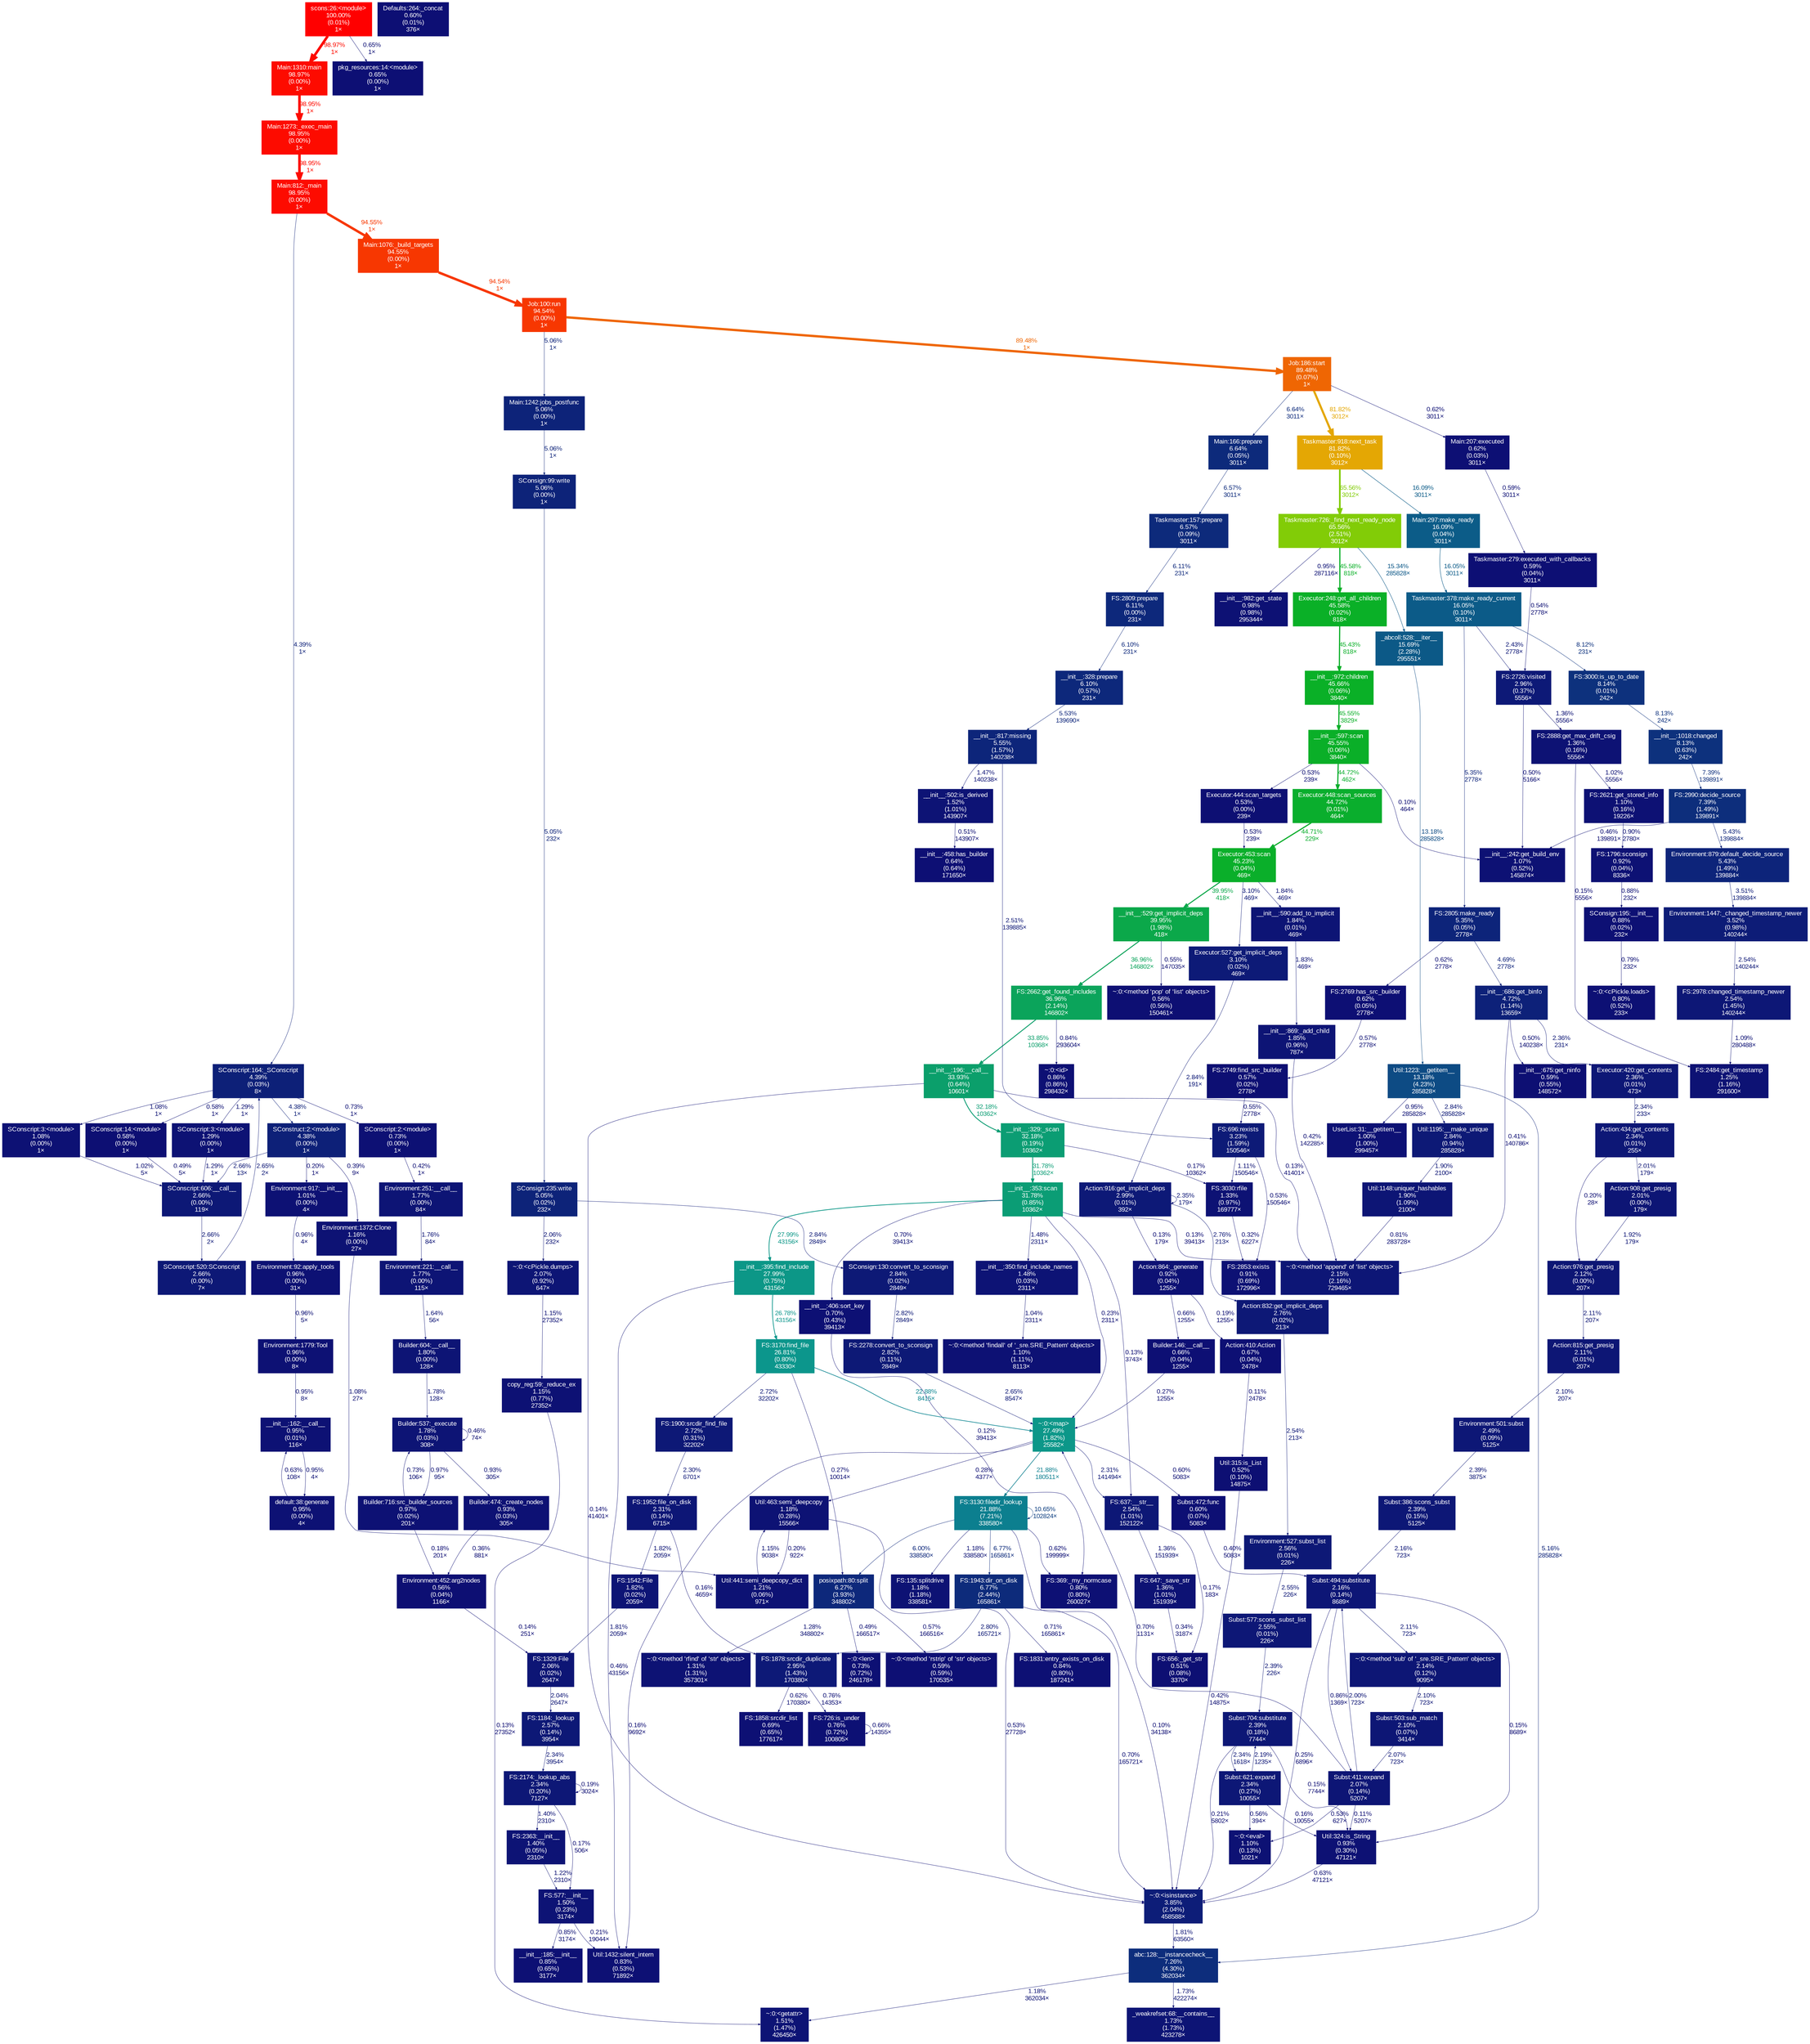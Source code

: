 digraph {
	graph [ranksep=0.25, fontname=Arial, nodesep=0.125];
	node [fontname=Arial, style=filled, height=0, width=0, shape=box, fontcolor=white];
	edge [fontname=Arial];
	0 [color="#0d1776", fontcolor="#ffffff", fontsize="10.00", label="FS:2174:_lookup_abs\n2.34%\n(0.20%)\n7127×"];
	0 -> 0 [color="#0d0e73", label="0.19%\n3024×", arrowsize="0.35", fontsize="10.00", fontcolor="#0d0e73", labeldistance="0.50", penwidth="0.50"];
	0 -> 822 [color="#0d0d73", label="0.17%\n506×", arrowsize="0.35", fontsize="10.00", fontcolor="#0d0d73", labeldistance="0.50", penwidth="0.50"];
	0 -> 1234 [color="#0d1375", label="1.40%\n2310×", arrowsize="0.35", fontsize="10.00", fontcolor="#0d1375", labeldistance="0.50", penwidth="0.50"];
	1 [color="#0d1876", fontcolor="#ffffff", fontsize="10.00", label="FS:1184:_lookup\n2.57%\n(0.14%)\n3954×"];
	1 -> 0 [color="#0d1776", label="2.34%\n3954×", arrowsize="0.35", fontsize="10.00", fontcolor="#0d1776", labeldistance="0.50", penwidth="0.50"];
	3 [color="#82cc07", fontcolor="#ffffff", fontsize="10.00", label="Taskmaster:726:_find_next_ready_node\n65.56%\n(2.51%)\n3012×"];
	3 -> 898 [color="#0d1174", label="0.95%\n287116×", arrowsize="0.35", fontsize="10.00", fontcolor="#0d1174", labeldistance="0.50", penwidth="0.50"];
	3 -> 494 [color="#0c5787", label="15.34%\n285828×", arrowsize="0.39", fontsize="10.00", fontcolor="#0c5787", labeldistance="0.61", penwidth="0.61"];
	3 -> 926 [color="#0ab027", label="45.58%\n818×", arrowsize="0.68", fontsize="10.00", fontcolor="#0ab027", labeldistance="1.82", penwidth="1.82"];
	15 [color="#0d1475", fontcolor="#ffffff", fontsize="10.00", label="Builder:537:_execute\n1.78%\n(0.03%)\n308×"];
	15 -> 17 [color="#0d1174", label="0.93%\n305×", arrowsize="0.35", fontsize="10.00", fontcolor="#0d1174", labeldistance="0.50", penwidth="0.50"];
	15 -> 209 [color="#0d1174", label="0.97%\n95×", arrowsize="0.35", fontsize="10.00", fontcolor="#0d1174", labeldistance="0.50", penwidth="0.50"];
	15 -> 15 [color="#0d0f73", label="0.46%\n74×", arrowsize="0.35", fontsize="10.00", fontcolor="#0d0f73", labeldistance="0.50", penwidth="0.50"];
	17 [color="#0d1174", fontcolor="#ffffff", fontsize="10.00", label="Builder:474:_create_nodes\n0.93%\n(0.03%)\n305×"];
	17 -> 223 [color="#0d0e73", label="0.36%\n881×", arrowsize="0.35", fontsize="10.00", fontcolor="#0d0e73", labeldistance="0.50", penwidth="0.50"];
	25 [color="#0d1776", fontcolor="#ffffff", fontsize="10.00", label="Subst:621:expand\n2.34%\n(0.27%)\n10055×"];
	25 -> 501 [color="#0d0f73", label="0.56%\n394×", arrowsize="0.35", fontsize="10.00", fontcolor="#0d0f73", labeldistance="0.50", penwidth="0.50"];
	25 -> 446 [color="#0d1676", label="2.19%\n1235×", arrowsize="0.35", fontsize="10.00", fontcolor="#0d1676", labeldistance="0.50", penwidth="0.50"];
	25 -> 431 [color="#0d0d73", label="0.16%\n10055×", arrowsize="0.35", fontsize="10.00", fontcolor="#0d0d73", labeldistance="0.50", penwidth="0.50"];
	30 [color="#0d2a7b", fontcolor="#ffffff", fontsize="10.00", label="Taskmaster:157:prepare\n6.57%\n(0.09%)\n3011×"];
	30 -> 878 [color="#0d287b", label="6.11%\n231×", arrowsize="0.35", fontsize="10.00", fontcolor="#0d287b", labeldistance="0.50", penwidth="0.50"];
	31 [color="#0d2a7b", fontcolor="#ffffff", fontsize="10.00", label="Main:166:prepare\n6.64%\n(0.05%)\n3011×"];
	31 -> 30 [color="#0d2a7b", label="6.57%\n3011×", arrowsize="0.35", fontsize="10.00", fontcolor="#0d2a7b", labeldistance="0.50", penwidth="0.50"];
	71 [color="#0d1a77", fontcolor="#ffffff", fontsize="10.00", label="Executor:527:get_implicit_deps\n3.10%\n(0.02%)\n469×"];
	71 -> 831 [color="#0d1976", label="2.84%\n191×", arrowsize="0.35", fontsize="10.00", fontcolor="#0d1976", labeldistance="0.50", penwidth="0.50"];
	81 [color="#fd0b00", fontcolor="#ffffff", fontsize="10.00", label="Main:812:_main\n98.95%\n(0.00%)\n1×"];
	81 -> 176 [color="#0d2078", label="4.39%\n1×", arrowsize="0.35", fontsize="10.00", fontcolor="#0d2078", labeldistance="0.50", penwidth="0.50"];
	81 -> 587 [color="#f73701", label="94.55%\n1×", arrowsize="0.97", fontsize="10.00", fontcolor="#f73701", labeldistance="3.78", penwidth="3.78"];
	98 [color="#0d1274", fontcolor="#ffffff", fontsize="10.00", label="Util:463:semi_deepcopy\n1.18%\n(0.28%)\n15566×"];
	98 -> 421 [color="#0d0f73", label="0.53%\n27728×", arrowsize="0.35", fontsize="10.00", fontcolor="#0d0f73", labeldistance="0.50", penwidth="0.50"];
	98 -> 1039 [color="#0d0e73", label="0.20%\n922×", arrowsize="0.35", fontsize="10.00", fontcolor="#0d0e73", labeldistance="0.50", penwidth="0.50"];
	122 [color="#0d2078", fontcolor="#ffffff", fontsize="10.00", label="SConstruct:2:<module>\n4.38%\n(0.00%)\n1×"];
	122 -> 537 [color="#0d1876", label="2.66%\n13×", arrowsize="0.35", fontsize="10.00", fontcolor="#0d1876", labeldistance="0.50", penwidth="0.50"];
	122 -> 567 [color="#0d0e73", label="0.20%\n1×", arrowsize="0.35", fontsize="10.00", fontcolor="#0d0e73", labeldistance="0.50", penwidth="0.50"];
	122 -> 202 [color="#0d0e73", label="0.39%\n9×", arrowsize="0.35", fontsize="10.00", fontcolor="#0d0e73", labeldistance="0.50", penwidth="0.50"];
	125 [color="#fd0b00", fontcolor="#ffffff", fontsize="10.00", label="Main:1310:main\n98.97%\n(0.00%)\n1×"];
	125 -> 448 [color="#fd0b00", label="98.95%\n1×", arrowsize="0.99", fontsize="10.00", fontcolor="#fd0b00", labeldistance="3.96", penwidth="3.96"];
	135 [color="#0d2179", fontcolor="#ffffff", fontsize="10.00", label="__init__:686:get_binfo\n4.72%\n(1.14%)\n13659×"];
	135 -> 483 [color="#0d1776", label="2.36%\n231×", arrowsize="0.35", fontsize="10.00", fontcolor="#0d1776", labeldistance="0.50", penwidth="0.50"];
	135 -> 1659 [color="#0d0e73", label="0.41%\n140786×", arrowsize="0.35", fontsize="10.00", fontcolor="#0d0e73", labeldistance="0.50", penwidth="0.50"];
	135 -> 343 [color="#0d0f73", label="0.50%\n140238×", arrowsize="0.35", fontsize="10.00", fontcolor="#0d0f73", labeldistance="0.50", penwidth="0.50"];
	142 [color="#0d1174", fontcolor="#ffffff", fontsize="10.00", label="SConscript:3:<module>\n1.08%\n(0.00%)\n1×"];
	142 -> 537 [color="#0d1174", label="1.02%\n5×", arrowsize="0.35", fontsize="10.00", fontcolor="#0d1174", labeldistance="0.50", penwidth="0.50"];
	157 [color="#0b9f6b", fontcolor="#ffffff", fontsize="10.00", label="__init__:196:__call__\n33.93%\n(0.64%)\n10601×"];
	157 -> 421 [color="#0d0d73", label="0.14%\n41401×", arrowsize="0.35", fontsize="10.00", fontcolor="#0d0d73", labeldistance="0.50", penwidth="0.50"];
	157 -> 557 [color="#0b9d73", label="32.18%\n10362×", arrowsize="0.57", fontsize="10.00", fontcolor="#0b9d73", labeldistance="1.29", penwidth="1.29"];
	157 -> 1659 [color="#0d0d73", label="0.13%\n41401×", arrowsize="0.35", fontsize="10.00", fontcolor="#0d0d73", labeldistance="0.50", penwidth="0.50"];
	163 [color="#0d1876", fontcolor="#ffffff", fontsize="10.00", label="SConscript:520:SConscript\n2.66%\n(0.00%)\n7×"];
	163 -> 176 [color="#0d1876", label="2.65%\n2×", arrowsize="0.35", fontsize="10.00", fontcolor="#0d1876", labeldistance="0.50", penwidth="0.50"];
	165 [color="#0d1174", fontcolor="#ffffff", fontsize="10.00", label="__init__:162:__call__\n0.95%\n(0.01%)\n116×"];
	165 -> 533 [color="#0d1174", label="0.95%\n4×", arrowsize="0.35", fontsize="10.00", fontcolor="#0d1174", labeldistance="0.50", penwidth="0.50"];
	176 [color="#0d2078", fontcolor="#ffffff", fontsize="10.00", label="SConscript:164:_SConscript\n4.39%\n(0.03%)\n8×"];
	176 -> 142 [color="#0d1174", label="1.08%\n1×", arrowsize="0.35", fontsize="10.00", fontcolor="#0d1174", labeldistance="0.50", penwidth="0.50"];
	176 -> 540 [color="#0d0f73", label="0.58%\n1×", arrowsize="0.35", fontsize="10.00", fontcolor="#0d0f73", labeldistance="0.50", penwidth="0.50"];
	176 -> 286 [color="#0d1074", label="0.73%\n1×", arrowsize="0.35", fontsize="10.00", fontcolor="#0d1074", labeldistance="0.50", penwidth="0.50"];
	176 -> 546 [color="#0d1274", label="1.29%\n1×", arrowsize="0.35", fontsize="10.00", fontcolor="#0d1274", labeldistance="0.50", penwidth="0.50"];
	176 -> 122 [color="#0d2078", label="4.38%\n1×", arrowsize="0.35", fontsize="10.00", fontcolor="#0d2078", labeldistance="0.50", penwidth="0.50"];
	189 [color="#0d0f74", fontcolor="#ffffff", fontsize="10.00", label="__init__:458:has_builder\n0.64%\n(0.64%)\n171650×"];
	191 [color="#0aaf28", fontcolor="#ffffff", fontsize="10.00", label="__init__:597:scan\n45.55%\n(0.06%)\n3840×"];
	191 -> 1298 [color="#0aae2d", label="44.72%\n462×", arrowsize="0.67", fontsize="10.00", fontcolor="#0aae2d", labeldistance="1.79", penwidth="1.79"];
	191 -> 1006 [color="#0d0f73", label="0.53%\n239×", arrowsize="0.35", fontsize="10.00", fontcolor="#0d0f73", labeldistance="0.50", penwidth="0.50"];
	191 -> 245 [color="#0d0d73", label="0.10%\n464×", arrowsize="0.35", fontsize="10.00", fontcolor="#0d0d73", labeldistance="0.50", penwidth="0.50"];
	192 [color="#0c5b88", fontcolor="#ffffff", fontsize="10.00", label="Taskmaster:378:make_ready_current\n16.05%\n(0.10%)\n3011×"];
	192 -> 193 [color="#0d1776", label="2.43%\n2778×", arrowsize="0.35", fontsize="10.00", fontcolor="#0d1776", labeldistance="0.50", penwidth="0.50"];
	192 -> 844 [color="#0d247a", label="5.35%\n2778×", arrowsize="0.35", fontsize="10.00", fontcolor="#0d247a", labeldistance="0.50", penwidth="0.50"];
	192 -> 950 [color="#0d317d", label="8.12%\n231×", arrowsize="0.35", fontsize="10.00", fontcolor="#0d317d", labeldistance="0.50", penwidth="0.50"];
	193 [color="#0d1977", fontcolor="#ffffff", fontsize="10.00", label="FS:2726:visited\n2.96%\n(0.37%)\n5556×"];
	193 -> 717 [color="#0d1274", label="1.36%\n5556×", arrowsize="0.35", fontsize="10.00", fontcolor="#0d1274", labeldistance="0.50", penwidth="0.50"];
	193 -> 245 [color="#0d0f73", label="0.50%\n5166×", arrowsize="0.35", fontsize="10.00", fontcolor="#0d0f73", labeldistance="0.50", penwidth="0.50"];
	196 [color="#0d1375", fontcolor="#ffffff", fontsize="10.00", label="__init__:502:is_derived\n1.52%\n(1.01%)\n143907×"];
	196 -> 189 [color="#0d0f73", label="0.51%\n143907×", arrowsize="0.35", fontsize="10.00", fontcolor="#0d0f73", labeldistance="0.50", penwidth="0.50"];
	197 [color="#0d317d", fontcolor="#ffffff", fontsize="10.00", label="__init__:1018:changed\n8.13%\n(0.63%)\n242×"];
	197 -> 288 [color="#0d2e7c", label="7.39%\n139891×", arrowsize="0.35", fontsize="10.00", fontcolor="#0d2e7c", labeldistance="0.50", penwidth="0.50"];
	198 [color="#0d0f74", fontcolor="#ffffff", fontsize="10.00", label="Main:207:executed\n0.62%\n(0.03%)\n3011×"];
	198 -> 854 [color="#0d0f74", label="0.59%\n3011×", arrowsize="0.35", fontsize="10.00", fontcolor="#0d0f74", labeldistance="0.50", penwidth="0.50"];
	202 [color="#0d1274", fontcolor="#ffffff", fontsize="10.00", label="Environment:1372:Clone\n1.16%\n(0.00%)\n27×"];
	202 -> 1039 [color="#0d1174", label="1.08%\n27×", arrowsize="0.35", fontsize="10.00", fontcolor="#0d1174", labeldistance="0.50", penwidth="0.50"];
	209 [color="#0d1174", fontcolor="#ffffff", fontsize="10.00", label="Builder:716:src_builder_sources\n0.97%\n(0.02%)\n201×"];
	209 -> 15 [color="#0d1074", label="0.73%\n106×", arrowsize="0.35", fontsize="10.00", fontcolor="#0d1074", labeldistance="0.50", penwidth="0.50"];
	209 -> 223 [color="#0d0d73", label="0.18%\n201×", arrowsize="0.35", fontsize="10.00", fontcolor="#0d0d73", labeldistance="0.50", penwidth="0.50"];
	210 [color="#0ab027", fontcolor="#ffffff", fontsize="10.00", label="__init__:972:children\n45.66%\n(0.06%)\n3840×"];
	210 -> 191 [color="#0aaf28", label="45.55%\n3829×", arrowsize="0.67", fontsize="10.00", fontcolor="#0aaf28", labeldistance="1.82", penwidth="1.82"];
	213 [color="#0c9789", fontcolor="#ffffff", fontsize="10.00", label="~:0:<map>\n27.49%\n(1.82%)\n25582×"];
	213 -> 648 [color="#0d1676", label="2.31%\n141494×", arrowsize="0.35", fontsize="10.00", fontcolor="#0d1676", labeldistance="0.50", penwidth="0.50"];
	213 -> 321 [color="#0c7f8f", label="21.88%\n180511×", arrowsize="0.47", fontsize="10.00", fontcolor="#0c7f8f", labeldistance="0.88", penwidth="0.88"];
	213 -> 98 [color="#0d0e73", label="0.28%\n4377×", arrowsize="0.35", fontsize="10.00", fontcolor="#0d0e73", labeldistance="0.50", penwidth="0.50"];
	213 -> 497 [color="#0d0f74", label="0.60%\n5083×", arrowsize="0.35", fontsize="10.00", fontcolor="#0d0f74", labeldistance="0.50", penwidth="0.50"];
	213 -> 1407 [color="#0d0d73", label="0.16%\n9692×", arrowsize="0.35", fontsize="10.00", fontcolor="#0d0d73", labeldistance="0.50", penwidth="0.50"];
	217 [color="#0d1475", fontcolor="#ffffff", fontsize="10.00", label="FS:1542:File\n1.82%\n(0.02%)\n2059×"];
	217 -> 933 [color="#0d1475", label="1.81%\n2059×", arrowsize="0.35", fontsize="10.00", fontcolor="#0d1475", labeldistance="0.50", penwidth="0.50"];
	218 [color="#0d1676", fontcolor="#ffffff", fontsize="10.00", label="FS:1952:file_on_disk\n2.31%\n(0.14%)\n6715×"];
	218 -> 217 [color="#0d1475", label="1.82%\n2059×", arrowsize="0.35", fontsize="10.00", fontcolor="#0d1475", labeldistance="0.50", penwidth="0.50"];
	218 -> 301 [color="#0d0d73", label="0.16%\n4659×", arrowsize="0.35", fontsize="10.00", fontcolor="#0d0d73", labeldistance="0.50", penwidth="0.50"];
	223 [color="#0d0f73", fontcolor="#ffffff", fontsize="10.00", label="Environment:452:arg2nodes\n0.56%\n(0.04%)\n1166×"];
	223 -> 933 [color="#0d0d73", label="0.14%\n251×", arrowsize="0.35", fontsize="10.00", fontcolor="#0d0d73", labeldistance="0.50", penwidth="0.50"];
	230 [color="#0b9d75", fontcolor="#ffffff", fontsize="10.00", label="__init__:353:scan\n31.78%\n(0.85%)\n10362×"];
	230 -> 481 [color="#0c9787", label="27.99%\n43156×", arrowsize="0.53", fontsize="10.00", fontcolor="#0c9787", labeldistance="1.12", penwidth="1.12"];
	230 -> 648 [color="#0d0d73", label="0.13%\n3743×", arrowsize="0.35", fontsize="10.00", fontcolor="#0d0d73", labeldistance="0.50", penwidth="0.50"];
	230 -> 213 [color="#0d0e73", label="0.23%\n2311×", arrowsize="0.35", fontsize="10.00", fontcolor="#0d0e73", labeldistance="0.50", penwidth="0.50"];
	230 -> 1016 [color="#0d1375", label="1.48%\n2311×", arrowsize="0.35", fontsize="10.00", fontcolor="#0d1375", labeldistance="0.50", penwidth="0.50"];
	230 -> 1659 [color="#0d0d73", label="0.13%\n39413×", arrowsize="0.35", fontsize="10.00", fontcolor="#0d0d73", labeldistance="0.50", penwidth="0.50"];
	230 -> 351 [color="#0d1074", label="0.70%\n39413×", arrowsize="0.35", fontsize="10.00", fontcolor="#0d1074", labeldistance="0.50", penwidth="0.50"];
	241 [color="#0d0f74", fontcolor="#ffffff", fontsize="10.00", label="pkg_resources:14:<module>\n0.65%\n(0.00%)\n1×"];
	244 [color="#e4a704", fontcolor="#ffffff", fontsize="10.00", label="Taskmaster:918:next_task\n81.82%\n(0.10%)\n3012×"];
	244 -> 3 [color="#82cc07", label="65.56%\n3012×", arrowsize="0.81", fontsize="10.00", fontcolor="#82cc07", labeldistance="2.62", penwidth="2.62"];
	244 -> 1525 [color="#0c5c88", label="16.09%\n3011×", arrowsize="0.40", fontsize="10.00", fontcolor="#0c5c88", labeldistance="0.64", penwidth="0.64"];
	245 [color="#0d1174", fontcolor="#ffffff", fontsize="10.00", label="__init__:242:get_build_env\n1.07%\n(0.52%)\n145874×"];
	251 [color="#0d1776", fontcolor="#ffffff", fontsize="10.00", label="Action:434:get_contents\n2.34%\n(0.01%)\n255×"];
	251 -> 881 [color="#0d1575", label="2.01%\n179×", arrowsize="0.35", fontsize="10.00", fontcolor="#0d1575", labeldistance="0.50", penwidth="0.50"];
	251 -> 1366 [color="#0d0e73", label="0.20%\n28×", arrowsize="0.35", fontsize="10.00", fontcolor="#0d0e73", labeldistance="0.50", penwidth="0.50"];
	257 [color="#0d1074", fontcolor="#ffffff", fontsize="10.00", label="~:0:<id>\n0.86%\n(0.86%)\n298432×"];
	260 [color="#0ba45b", fontcolor="#ffffff", fontsize="10.00", label="FS:2662:get_found_includes\n36.96%\n(2.14%)\n146802×"];
	260 -> 257 [color="#0d1074", label="0.84%\n293604×", arrowsize="0.35", fontsize="10.00", fontcolor="#0d1074", labeldistance="0.50", penwidth="0.50"];
	260 -> 157 [color="#0b9f6b", label="33.85%\n10368×", arrowsize="0.58", fontsize="10.00", fontcolor="#0b9f6b", labeldistance="1.35", penwidth="1.35"];
	279 [color="#0d1776", fontcolor="#ffffff", fontsize="10.00", label="Subst:386:scons_subst\n2.39%\n(0.15%)\n5125×"];
	279 -> 449 [color="#0d1676", label="2.16%\n723×", arrowsize="0.35", fontsize="10.00", fontcolor="#0d1676", labeldistance="0.50", penwidth="0.50"];
	286 [color="#0d1074", fontcolor="#ffffff", fontsize="10.00", label="SConscript:2:<module>\n0.73%\n(0.00%)\n1×"];
	286 -> 795 [color="#0d0e73", label="0.42%\n1×", arrowsize="0.35", fontsize="10.00", fontcolor="#0d0e73", labeldistance="0.50", penwidth="0.50"];
	288 [color="#0d2e7c", fontcolor="#ffffff", fontsize="10.00", label="FS:2990:decide_source\n7.39%\n(1.49%)\n139891×"];
	288 -> 1506 [color="#0d247a", label="5.43%\n139884×", arrowsize="0.35", fontsize="10.00", fontcolor="#0d247a", labeldistance="0.50", penwidth="0.50"];
	288 -> 245 [color="#0d0f73", label="0.46%\n139891×", arrowsize="0.35", fontsize="10.00", fontcolor="#0d0f73", labeldistance="0.50", penwidth="0.50"];
	290 [color="#ff0000", fontcolor="#ffffff", fontsize="10.00", label="scons:26:<module>\n100.00%\n(0.01%)\n1×"];
	290 -> 241 [color="#0d0f74", label="0.65%\n1×", arrowsize="0.35", fontsize="10.00", fontcolor="#0d0f74", labeldistance="0.50", penwidth="0.50"];
	290 -> 125 [color="#fd0b00", label="98.97%\n1×", arrowsize="0.99", fontsize="10.00", fontcolor="#fd0b00", labeldistance="3.96", penwidth="3.96"];
	301 [color="#0d1977", fontcolor="#ffffff", fontsize="10.00", label="FS:1878:srcdir_duplicate\n2.95%\n(1.43%)\n170380×"];
	301 -> 738 [color="#0d1074", label="0.76%\n14353×", arrowsize="0.35", fontsize="10.00", fontcolor="#0d1074", labeldistance="0.50", penwidth="0.50"];
	301 -> 1035 [color="#0d0f74", label="0.62%\n170380×", arrowsize="0.35", fontsize="10.00", fontcolor="#0d0f74", labeldistance="0.50", penwidth="0.50"];
	302 [color="#0aaf2a", fontcolor="#ffffff", fontsize="10.00", label="Executor:453:scan\n45.23%\n(0.04%)\n469×"];
	302 -> 964 [color="#0d1475", label="1.84%\n469×", arrowsize="0.35", fontsize="10.00", fontcolor="#0d1475", labeldistance="0.50", penwidth="0.50"];
	302 -> 71 [color="#0d1a77", label="3.10%\n469×", arrowsize="0.35", fontsize="10.00", fontcolor="#0d1a77", labeldistance="0.50", penwidth="0.50"];
	302 -> 744 [color="#0ba84a", label="39.95%\n418×", arrowsize="0.63", fontsize="10.00", fontcolor="#0ba84a", labeldistance="1.60", penwidth="1.60"];
	317 [color="#0d1074", fontcolor="#ffffff", fontsize="10.00", label="__init__:185:__init__\n0.85%\n(0.65%)\n3177×"];
	321 [color="#0c7f8f", fontcolor="#ffffff", fontsize="10.00", label="FS:3130:filedir_lookup\n21.88%\n(7.21%)\n338580×"];
	321 -> 321 [color="#0d3e80", label="10.65%\n102824×", arrowsize="0.35", fontsize="10.00", fontcolor="#0d3e80", labeldistance="0.50", penwidth="0.50"];
	321 -> 611 [color="#0d1274", label="1.18%\n338580×", arrowsize="0.35", fontsize="10.00", fontcolor="#0d1274", labeldistance="0.50", penwidth="0.50"];
	321 -> 421 [color="#0d0d73", label="0.10%\n34138×", arrowsize="0.35", fontsize="10.00", fontcolor="#0d0d73", labeldistance="0.50", penwidth="0.50"];
	321 -> 429 [color="#0d2b7b", label="6.77%\n165861×", arrowsize="0.35", fontsize="10.00", fontcolor="#0d2b7b", labeldistance="0.50", penwidth="0.50"];
	321 -> 405 [color="#0d277a", label="6.00%\n338580×", arrowsize="0.35", fontsize="10.00", fontcolor="#0d277a", labeldistance="0.50", penwidth="0.50"];
	321 -> 345 [color="#0d0f74", label="0.62%\n199999×", arrowsize="0.35", fontsize="10.00", fontcolor="#0d0f74", labeldistance="0.50", penwidth="0.50"];
	331 [color="#ef6603", fontcolor="#ffffff", fontsize="10.00", label="Job:186:start\n89.48%\n(0.07%)\n1×"];
	331 -> 198 [color="#0d0f74", label="0.62%\n3011×", arrowsize="0.35", fontsize="10.00", fontcolor="#0d0f74", labeldistance="0.50", penwidth="0.50"];
	331 -> 244 [color="#e4a704", label="81.82%\n3012×", arrowsize="0.90", fontsize="10.00", fontcolor="#e4a704", labeldistance="3.27", penwidth="3.27"];
	331 -> 31 [color="#0d2a7b", label="6.64%\n3011×", arrowsize="0.35", fontsize="10.00", fontcolor="#0d2a7b", labeldistance="0.50", penwidth="0.50"];
	343 [color="#0d0f73", fontcolor="#ffffff", fontsize="10.00", label="__init__:675:get_ninfo\n0.59%\n(0.55%)\n148572×"];
	345 [color="#0d1074", fontcolor="#ffffff", fontsize="10.00", label="FS:369:_my_normcase\n0.80%\n(0.80%)\n260027×"];
	346 [color="#0d1274", fontcolor="#ffffff", fontsize="10.00", label="FS:3030:rfile\n1.33%\n(0.97%)\n169777×"];
	346 -> 482 [color="#0d0e73", label="0.32%\n6227×", arrowsize="0.35", fontsize="10.00", fontcolor="#0d0e73", labeldistance="0.50", penwidth="0.50"];
	349 [color="#0d1876", fontcolor="#ffffff", fontsize="10.00", label="FS:1900:srcdir_find_file\n2.72%\n(0.31%)\n32202×"];
	349 -> 218 [color="#0d1676", label="2.30%\n6701×", arrowsize="0.35", fontsize="10.00", fontcolor="#0d1676", labeldistance="0.50", penwidth="0.50"];
	351 [color="#0d1074", fontcolor="#ffffff", fontsize="10.00", label="__init__:406:sort_key\n0.70%\n(0.43%)\n39413×"];
	351 -> 345 [color="#0d0d73", label="0.12%\n39413×", arrowsize="0.35", fontsize="10.00", fontcolor="#0d0d73", labeldistance="0.50", penwidth="0.50"];
	398 [color="#0d1174", fontcolor="#ffffff", fontsize="10.00", label="Environment:1779:Tool\n0.96%\n(0.00%)\n8×"];
	398 -> 165 [color="#0d1174", label="0.95%\n8×", arrowsize="0.35", fontsize="10.00", fontcolor="#0d1174", labeldistance="0.50", penwidth="0.50"];
	400 [color="#0d1174", fontcolor="#ffffff", fontsize="10.00", label="Environment:92:apply_tools\n0.96%\n(0.00%)\n31×"];
	400 -> 398 [color="#0d1174", label="0.96%\n5×", arrowsize="0.35", fontsize="10.00", fontcolor="#0d1174", labeldistance="0.50", penwidth="0.50"];
	404 [color="#0d0f74", fontcolor="#ffffff", fontsize="10.00", label="~:0:<method 'rstrip' of 'str' objects>\n0.59%\n(0.59%)\n170535×"];
	405 [color="#0d287b", fontcolor="#ffffff", fontsize="10.00", label="posixpath:80:split\n6.27%\n(3.93%)\n348802×"];
	405 -> 1344 [color="#0d1274", label="1.28%\n348802×", arrowsize="0.35", fontsize="10.00", fontcolor="#0d1274", labeldistance="0.50", penwidth="0.50"];
	405 -> 404 [color="#0d0f73", label="0.57%\n166516×", arrowsize="0.35", fontsize="10.00", fontcolor="#0d0f73", labeldistance="0.50", penwidth="0.50"];
	405 -> 678 [color="#0d0f73", label="0.49%\n166517×", arrowsize="0.35", fontsize="10.00", fontcolor="#0d0f73", labeldistance="0.50", penwidth="0.50"];
	421 [color="#0d1d78", fontcolor="#ffffff", fontsize="10.00", label="~:0:<isinstance>\n3.85%\n(2.04%)\n458588×"];
	421 -> 498 [color="#0d1475", label="1.81%\n63560×", arrowsize="0.35", fontsize="10.00", fontcolor="#0d1475", labeldistance="0.50", penwidth="0.50"];
	427 [color="#0d0f73", fontcolor="#ffffff", fontsize="10.00", label="Util:315:is_List\n0.52%\n(0.10%)\n14875×"];
	427 -> 421 [color="#0d0e73", label="0.42%\n14875×", arrowsize="0.35", fontsize="10.00", fontcolor="#0d0e73", labeldistance="0.50", penwidth="0.50"];
	429 [color="#0d2b7b", fontcolor="#ffffff", fontsize="10.00", label="FS:1943:dir_on_disk\n6.77%\n(2.44%)\n165861×"];
	429 -> 617 [color="#0d1074", label="0.71%\n165861×", arrowsize="0.35", fontsize="10.00", fontcolor="#0d1074", labeldistance="0.50", penwidth="0.50"];
	429 -> 421 [color="#0d1074", label="0.70%\n165721×", arrowsize="0.35", fontsize="10.00", fontcolor="#0d1074", labeldistance="0.50", penwidth="0.50"];
	429 -> 301 [color="#0d1976", label="2.80%\n165721×", arrowsize="0.35", fontsize="10.00", fontcolor="#0d1976", labeldistance="0.50", penwidth="0.50"];
	431 [color="#0d1174", fontcolor="#ffffff", fontsize="10.00", label="Util:324:is_String\n0.93%\n(0.30%)\n47121×"];
	431 -> 421 [color="#0d0f74", label="0.63%\n47121×", arrowsize="0.35", fontsize="10.00", fontcolor="#0d0f74", labeldistance="0.50", penwidth="0.50"];
	446 [color="#0d1776", fontcolor="#ffffff", fontsize="10.00", label="Subst:704:substitute\n2.39%\n(0.18%)\n7744×"];
	446 -> 25 [color="#0d1776", label="2.34%\n1618×", arrowsize="0.35", fontsize="10.00", fontcolor="#0d1776", labeldistance="0.50", penwidth="0.50"];
	446 -> 421 [color="#0d0e73", label="0.21%\n5802×", arrowsize="0.35", fontsize="10.00", fontcolor="#0d0e73", labeldistance="0.50", penwidth="0.50"];
	446 -> 431 [color="#0d0d73", label="0.15%\n7744×", arrowsize="0.35", fontsize="10.00", fontcolor="#0d0d73", labeldistance="0.50", penwidth="0.50"];
	447 [color="#0d1074", fontcolor="#ffffff", fontsize="10.00", label="SConsign:195:__init__\n0.88%\n(0.02%)\n232×"];
	447 -> 493 [color="#0d1074", label="0.79%\n232×", arrowsize="0.35", fontsize="10.00", fontcolor="#0d1074", labeldistance="0.50", penwidth="0.50"];
	448 [color="#fd0b00", fontcolor="#ffffff", fontsize="10.00", label="Main:1273:_exec_main\n98.95%\n(0.00%)\n1×"];
	448 -> 81 [color="#fd0b00", label="98.95%\n1×", arrowsize="0.99", fontsize="10.00", fontcolor="#fd0b00", labeldistance="3.96", penwidth="3.96"];
	449 [color="#0d1676", fontcolor="#ffffff", fontsize="10.00", label="Subst:494:substitute\n2.16%\n(0.14%)\n8689×"];
	449 -> 1205 [color="#0d1675", label="2.11%\n723×", arrowsize="0.35", fontsize="10.00", fontcolor="#0d1675", labeldistance="0.50", penwidth="0.50"];
	449 -> 431 [color="#0d0d73", label="0.15%\n8689×", arrowsize="0.35", fontsize="10.00", fontcolor="#0d0d73", labeldistance="0.50", penwidth="0.50"];
	449 -> 484 [color="#0d1074", label="0.86%\n1369×", arrowsize="0.35", fontsize="10.00", fontcolor="#0d1074", labeldistance="0.50", penwidth="0.50"];
	449 -> 421 [color="#0d0e73", label="0.25%\n6896×", arrowsize="0.35", fontsize="10.00", fontcolor="#0d0e73", labeldistance="0.50", penwidth="0.50"];
	458 [color="#0d1174", fontcolor="#ffffff", fontsize="10.00", label="FS:2621:get_stored_info\n1.10%\n(0.16%)\n19226×"];
	458 -> 1325 [color="#0d1074", label="0.90%\n2780×", arrowsize="0.35", fontsize="10.00", fontcolor="#0d1074", labeldistance="0.50", penwidth="0.50"];
	466 [color="#0d1375", fontcolor="#ffffff", fontsize="10.00", label="~:0:<getattr>\n1.51%\n(1.47%)\n426450×"];
	481 [color="#0c9787", fontcolor="#ffffff", fontsize="10.00", label="__init__:395:find_include\n27.99%\n(0.75%)\n43156×"];
	481 -> 626 [color="#0c968c", label="26.78%\n43156×", arrowsize="0.52", fontsize="10.00", fontcolor="#0c968c", labeldistance="1.07", penwidth="1.07"];
	481 -> 1407 [color="#0d0f73", label="0.46%\n43156×", arrowsize="0.35", fontsize="10.00", fontcolor="#0d0f73", labeldistance="0.50", penwidth="0.50"];
	482 [color="#0d1174", fontcolor="#ffffff", fontsize="10.00", label="FS:2853:exists\n0.91%\n(0.69%)\n172996×"];
	483 [color="#0d1776", fontcolor="#ffffff", fontsize="10.00", label="Executor:420:get_contents\n2.36%\n(0.01%)\n473×"];
	483 -> 251 [color="#0d1776", label="2.34%\n233×", arrowsize="0.35", fontsize="10.00", fontcolor="#0d1776", labeldistance="0.50", penwidth="0.50"];
	484 [color="#0d1575", fontcolor="#ffffff", fontsize="10.00", label="Subst:411:expand\n2.07%\n(0.14%)\n5207×"];
	484 -> 449 [color="#0d1575", label="2.00%\n723×", arrowsize="0.35", fontsize="10.00", fontcolor="#0d1575", labeldistance="0.50", penwidth="0.50"];
	484 -> 501 [color="#0d0f73", label="0.53%\n627×", arrowsize="0.35", fontsize="10.00", fontcolor="#0d0f73", labeldistance="0.50", penwidth="0.50"];
	484 -> 213 [color="#0d1074", label="0.70%\n1131×", arrowsize="0.35", fontsize="10.00", fontcolor="#0d1074", labeldistance="0.50", penwidth="0.50"];
	484 -> 431 [color="#0d0d73", label="0.11%\n5207×", arrowsize="0.35", fontsize="10.00", fontcolor="#0d0d73", labeldistance="0.50", penwidth="0.50"];
	493 [color="#0d1074", fontcolor="#ffffff", fontsize="10.00", label="~:0:<cPickle.loads>\n0.80%\n(0.52%)\n233×"];
	494 [color="#0c5987", fontcolor="#ffffff", fontsize="10.00", label="_abcoll:528:__iter__\n15.69%\n(2.28%)\n295551×"];
	494 -> 1139 [color="#0d4b84", label="13.18%\n285828×", arrowsize="0.36", fontsize="10.00", fontcolor="#0d4b84", labeldistance="0.53", penwidth="0.53"];
	497 [color="#0d0f74", fontcolor="#ffffff", fontsize="10.00", label="Subst:472:func\n0.60%\n(0.07%)\n5083×"];
	497 -> 449 [color="#0d0e73", label="0.40%\n5083×", arrowsize="0.35", fontsize="10.00", fontcolor="#0d0e73", labeldistance="0.50", penwidth="0.50"];
	498 [color="#0d2d7c", fontcolor="#ffffff", fontsize="10.00", label="abc:128:__instancecheck__\n7.26%\n(4.30%)\n362034×"];
	498 -> 466 [color="#0d1274", label="1.18%\n362034×", arrowsize="0.35", fontsize="10.00", fontcolor="#0d1274", labeldistance="0.50", penwidth="0.50"];
	498 -> 1708 [color="#0d1475", label="1.73%\n422274×", arrowsize="0.35", fontsize="10.00", fontcolor="#0d1475", labeldistance="0.50", penwidth="0.50"];
	499 [color="#0d1274", fontcolor="#ffffff", fontsize="10.00", label="FS:647:_save_str\n1.36%\n(1.01%)\n151939×"];
	499 -> 594 [color="#0d0e73", label="0.34%\n3187×", arrowsize="0.35", fontsize="10.00", fontcolor="#0d0e73", labeldistance="0.50", penwidth="0.50"];
	500 [color="#0d1174", fontcolor="#ffffff", fontsize="10.00", label="~:0:<method 'findall' of '_sre.SRE_Pattern' objects>\n1.10%\n(1.11%)\n8113×"];
	501 [color="#0d1174", fontcolor="#ffffff", fontsize="10.00", label="~:0:<eval>\n1.10%\n(0.13%)\n1021×"];
	522 [color="#0d1776", fontcolor="#ffffff", fontsize="10.00", label="Environment:501:subst\n2.49%\n(0.09%)\n5125×"];
	522 -> 279 [color="#0d1776", label="2.39%\n3875×", arrowsize="0.35", fontsize="10.00", fontcolor="#0d1776", labeldistance="0.50", penwidth="0.50"];
	526 [color="#0d1675", fontcolor="#ffffff", fontsize="10.00", label="Action:815:get_presig\n2.11%\n(0.01%)\n207×"];
	526 -> 522 [color="#0d1675", label="2.10%\n207×", arrowsize="0.35", fontsize="10.00", fontcolor="#0d1675", labeldistance="0.50", penwidth="0.50"];
	533 [color="#0d1174", fontcolor="#ffffff", fontsize="10.00", label="default:38:generate\n0.95%\n(0.00%)\n4×"];
	533 -> 165 [color="#0d0f74", label="0.63%\n108×", arrowsize="0.35", fontsize="10.00", fontcolor="#0d0f74", labeldistance="0.50", penwidth="0.50"];
	537 [color="#0d1876", fontcolor="#ffffff", fontsize="10.00", label="SConscript:606:__call__\n2.66%\n(0.00%)\n119×"];
	537 -> 163 [color="#0d1876", label="2.66%\n2×", arrowsize="0.35", fontsize="10.00", fontcolor="#0d1876", labeldistance="0.50", penwidth="0.50"];
	540 [color="#0d0f73", fontcolor="#ffffff", fontsize="10.00", label="SConscript:14:<module>\n0.58%\n(0.00%)\n1×"];
	540 -> 537 [color="#0d0f73", label="0.49%\n5×", arrowsize="0.35", fontsize="10.00", fontcolor="#0d0f73", labeldistance="0.50", penwidth="0.50"];
	546 [color="#0d1274", fontcolor="#ffffff", fontsize="10.00", label="SConscript:3:<module>\n1.29%\n(0.00%)\n1×"];
	546 -> 537 [color="#0d1274", label="1.29%\n1×", arrowsize="0.35", fontsize="10.00", fontcolor="#0d1274", labeldistance="0.50", penwidth="0.50"];
	550 [color="#0d1a77", fontcolor="#ffffff", fontsize="10.00", label="FS:696:rexists\n3.23%\n(1.59%)\n150546×"];
	550 -> 346 [color="#0d1174", label="1.11%\n150546×", arrowsize="0.35", fontsize="10.00", fontcolor="#0d1174", labeldistance="0.50", penwidth="0.50"];
	550 -> 482 [color="#0d0f73", label="0.53%\n150546×", arrowsize="0.35", fontsize="10.00", fontcolor="#0d0f73", labeldistance="0.50", penwidth="0.50"];
	553 [color="#0d1274", fontcolor="#ffffff", fontsize="10.00", label="FS:2484:get_timestamp\n1.25%\n(1.16%)\n291600×"];
	554 [color="#0d257a", fontcolor="#ffffff", fontsize="10.00", label="__init__:817:missing\n5.55%\n(1.57%)\n140238×"];
	554 -> 196 [color="#0d1375", label="1.47%\n140238×", arrowsize="0.35", fontsize="10.00", fontcolor="#0d1375", labeldistance="0.50", penwidth="0.50"];
	554 -> 550 [color="#0d1776", label="2.51%\n139885×", arrowsize="0.35", fontsize="10.00", fontcolor="#0d1776", labeldistance="0.50", penwidth="0.50"];
	555 [color="#0d0f73", fontcolor="#ffffff", fontsize="10.00", label="FS:2749:find_src_builder\n0.57%\n(0.02%)\n2778×"];
	555 -> 550 [color="#0d0f73", label="0.55%\n2778×", arrowsize="0.35", fontsize="10.00", fontcolor="#0d0f73", labeldistance="0.50", penwidth="0.50"];
	557 [color="#0b9d73", fontcolor="#ffffff", fontsize="10.00", label="__init__:329:_scan\n32.18%\n(0.19%)\n10362×"];
	557 -> 346 [color="#0d0d73", label="0.17%\n10362×", arrowsize="0.35", fontsize="10.00", fontcolor="#0d0d73", labeldistance="0.50", penwidth="0.50"];
	557 -> 230 [color="#0b9d75", label="31.78%\n10362×", arrowsize="0.56", fontsize="10.00", fontcolor="#0b9d75", labeldistance="1.27", penwidth="1.27"];
	567 [color="#0d1174", fontcolor="#ffffff", fontsize="10.00", label="Environment:917:__init__\n1.01%\n(0.00%)\n4×"];
	567 -> 400 [color="#0d1174", label="0.96%\n4×", arrowsize="0.35", fontsize="10.00", fontcolor="#0d1174", labeldistance="0.50", penwidth="0.50"];
	587 [color="#f73701", fontcolor="#ffffff", fontsize="10.00", label="Main:1076:_build_targets\n94.55%\n(0.00%)\n1×"];
	587 -> 1066 [color="#f73701", label="94.54%\n1×", arrowsize="0.97", fontsize="10.00", fontcolor="#f73701", labeldistance="3.78", penwidth="3.78"];
	594 [color="#0d0f73", fontcolor="#ffffff", fontsize="10.00", label="FS:656:_get_str\n0.51%\n(0.08%)\n3370×"];
	611 [color="#0d1274", fontcolor="#ffffff", fontsize="10.00", label="FS:135:splitdrive\n1.18%\n(1.18%)\n338581×"];
	616 [color="#0d1976", fontcolor="#ffffff", fontsize="10.00", label="FS:2278:convert_to_sconsign\n2.82%\n(0.11%)\n2849×"];
	616 -> 213 [color="#0d1876", label="2.65%\n8547×", arrowsize="0.35", fontsize="10.00", fontcolor="#0d1876", labeldistance="0.50", penwidth="0.50"];
	617 [color="#0d1074", fontcolor="#ffffff", fontsize="10.00", label="FS:1831:entry_exists_on_disk\n0.84%\n(0.80%)\n187241×"];
	624 [color="#0d0f74", fontcolor="#ffffff", fontsize="10.00", label="Builder:146:__call__\n0.66%\n(0.04%)\n1255×"];
	624 -> 213 [color="#0d0e73", label="0.27%\n1255×", arrowsize="0.35", fontsize="10.00", fontcolor="#0d0e73", labeldistance="0.50", penwidth="0.50"];
	626 [color="#0c968c", fontcolor="#ffffff", fontsize="10.00", label="FS:3170:find_file\n26.81%\n(0.80%)\n43330×"];
	626 -> 213 [color="#0c8591", label="22.88%\n8415×", arrowsize="0.48", fontsize="10.00", fontcolor="#0c8591", labeldistance="0.92", penwidth="0.92"];
	626 -> 349 [color="#0d1876", label="2.72%\n32202×", arrowsize="0.35", fontsize="10.00", fontcolor="#0d1876", labeldistance="0.50", penwidth="0.50"];
	626 -> 405 [color="#0d0e73", label="0.27%\n10014×", arrowsize="0.35", fontsize="10.00", fontcolor="#0d0e73", labeldistance="0.50", penwidth="0.50"];
	648 [color="#0d1776", fontcolor="#ffffff", fontsize="10.00", label="FS:637:__str__\n2.54%\n(1.01%)\n152122×"];
	648 -> 594 [color="#0d0d73", label="0.17%\n183×", arrowsize="0.35", fontsize="10.00", fontcolor="#0d0d73", labeldistance="0.50", penwidth="0.50"];
	648 -> 499 [color="#0d1274", label="1.36%\n151939×", arrowsize="0.35", fontsize="10.00", fontcolor="#0d1274", labeldistance="0.50", penwidth="0.50"];
	650 [color="#0d1976", fontcolor="#ffffff", fontsize="10.00", label="SConsign:130:convert_to_sconsign\n2.84%\n(0.02%)\n2849×"];
	650 -> 616 [color="#0d1976", label="2.82%\n2849×", arrowsize="0.35", fontsize="10.00", fontcolor="#0d1976", labeldistance="0.50", penwidth="0.50"];
	651 [color="#0d2379", fontcolor="#ffffff", fontsize="10.00", label="SConsign:235:write\n5.05%\n(0.02%)\n232×"];
	651 -> 650 [color="#0d1976", label="2.84%\n2849×", arrowsize="0.35", fontsize="10.00", fontcolor="#0d1976", labeldistance="0.50", penwidth="0.50"];
	651 -> 1337 [color="#0d1575", label="2.06%\n232×", arrowsize="0.35", fontsize="10.00", fontcolor="#0d1575", labeldistance="0.50", penwidth="0.50"];
	655 [color="#0d1174", fontcolor="#ffffff", fontsize="10.00", label="copy_reg:59:_reduce_ex\n1.15%\n(0.77%)\n27352×"];
	655 -> 466 [color="#0d0d73", label="0.13%\n27352×", arrowsize="0.35", fontsize="10.00", fontcolor="#0d0d73", labeldistance="0.50", penwidth="0.50"];
	673 [color="#0d2379", fontcolor="#ffffff", fontsize="10.00", label="SConsign:99:write\n5.06%\n(0.00%)\n1×"];
	673 -> 651 [color="#0d2379", label="5.05%\n232×", arrowsize="0.35", fontsize="10.00", fontcolor="#0d2379", labeldistance="0.50", penwidth="0.50"];
	678 [color="#0d1074", fontcolor="#ffffff", fontsize="10.00", label="~:0:<len>\n0.73%\n(0.72%)\n246178×"];
	709 [color="#0d1776", fontcolor="#ffffff", fontsize="10.00", label="Subst:577:scons_subst_list\n2.55%\n(0.01%)\n226×"];
	709 -> 446 [color="#0d1776", label="2.39%\n226×", arrowsize="0.35", fontsize="10.00", fontcolor="#0d1776", labeldistance="0.50", penwidth="0.50"];
	717 [color="#0d1274", fontcolor="#ffffff", fontsize="10.00", label="FS:2888:get_max_drift_csig\n1.36%\n(0.16%)\n5556×"];
	717 -> 553 [color="#0d0d73", label="0.15%\n5556×", arrowsize="0.35", fontsize="10.00", fontcolor="#0d0d73", labeldistance="0.50", penwidth="0.50"];
	717 -> 458 [color="#0d1174", label="1.02%\n5556×", arrowsize="0.35", fontsize="10.00", fontcolor="#0d1174", labeldistance="0.50", penwidth="0.50"];
	734 [color="#0d0f74", fontcolor="#ffffff", fontsize="10.00", label="Action:410:Action\n0.67%\n(0.04%)\n2478×"];
	734 -> 427 [color="#0d0d73", label="0.11%\n2478×", arrowsize="0.35", fontsize="10.00", fontcolor="#0d0d73", labeldistance="0.50", penwidth="0.50"];
	738 [color="#0d1074", fontcolor="#ffffff", fontsize="10.00", label="FS:726:is_under\n0.76%\n(0.72%)\n100805×"];
	738 -> 738 [color="#0d0f74", label="0.66%\n14355×", arrowsize="0.35", fontsize="10.00", fontcolor="#0d0f74", labeldistance="0.50", penwidth="0.50"];
	744 [color="#0ba84a", fontcolor="#ffffff", fontsize="10.00", label="__init__:529:get_implicit_deps\n39.95%\n(1.98%)\n418×"];
	744 -> 260 [color="#0ba45b", label="36.96%\n146802×", arrowsize="0.61", fontsize="10.00", fontcolor="#0ba45b", labeldistance="1.48", penwidth="1.48"];
	744 -> 902 [color="#0d0f73", label="0.55%\n147035×", arrowsize="0.35", fontsize="10.00", fontcolor="#0d0f73", labeldistance="0.50", penwidth="0.50"];
	787 [color="#0d1675", fontcolor="#ffffff", fontsize="10.00", label="Subst:503:sub_match\n2.10%\n(0.07%)\n3414×"];
	787 -> 484 [color="#0d1575", label="2.07%\n723×", arrowsize="0.35", fontsize="10.00", fontcolor="#0d1575", labeldistance="0.50", penwidth="0.50"];
	789 [color="#0d1475", fontcolor="#ffffff", fontsize="10.00", label="Builder:604:__call__\n1.80%\n(0.00%)\n128×"];
	789 -> 15 [color="#0d1475", label="1.78%\n128×", arrowsize="0.35", fontsize="10.00", fontcolor="#0d1475", labeldistance="0.50", penwidth="0.50"];
	793 [color="#0d1174", fontcolor="#ffffff", fontsize="10.00", label="Action:864:_generate\n0.92%\n(0.04%)\n1255×"];
	793 -> 624 [color="#0d0f74", label="0.66%\n1255×", arrowsize="0.35", fontsize="10.00", fontcolor="#0d0f74", labeldistance="0.50", penwidth="0.50"];
	793 -> 734 [color="#0d0e73", label="0.19%\n1255×", arrowsize="0.35", fontsize="10.00", fontcolor="#0d0e73", labeldistance="0.50", penwidth="0.50"];
	795 [color="#0d1475", fontcolor="#ffffff", fontsize="10.00", label="Environment:251:__call__\n1.77%\n(0.00%)\n84×"];
	795 -> 809 [color="#0d1475", label="1.76%\n84×", arrowsize="0.35", fontsize="10.00", fontcolor="#0d1475", labeldistance="0.50", penwidth="0.50"];
	800 [color="#0d1575", fontcolor="#ffffff", fontsize="10.00", label="Util:1148:uniquer_hashables\n1.90%\n(1.09%)\n2100×"];
	800 -> 1659 [color="#0d1074", label="0.81%\n283728×", arrowsize="0.35", fontsize="10.00", fontcolor="#0d1074", labeldistance="0.50", penwidth="0.50"];
	801 [color="#0d1976", fontcolor="#ffffff", fontsize="10.00", label="Util:1195:__make_unique\n2.84%\n(0.94%)\n285828×"];
	801 -> 800 [color="#0d1575", label="1.90%\n2100×", arrowsize="0.35", fontsize="10.00", fontcolor="#0d1575", labeldistance="0.50", penwidth="0.50"];
	809 [color="#0d1475", fontcolor="#ffffff", fontsize="10.00", label="Environment:221:__call__\n1.77%\n(0.00%)\n115×"];
	809 -> 789 [color="#0d1475", label="1.64%\n56×", arrowsize="0.35", fontsize="10.00", fontcolor="#0d1475", labeldistance="0.50", penwidth="0.50"];
	822 [color="#0d1375", fontcolor="#ffffff", fontsize="10.00", label="FS:577:__init__\n1.50%\n(0.23%)\n3174×"];
	822 -> 317 [color="#0d1074", label="0.85%\n3174×", arrowsize="0.35", fontsize="10.00", fontcolor="#0d1074", labeldistance="0.50", penwidth="0.50"];
	822 -> 1407 [color="#0d0e73", label="0.21%\n19044×", arrowsize="0.35", fontsize="10.00", fontcolor="#0d0e73", labeldistance="0.50", penwidth="0.50"];
	829 [color="#0d1876", fontcolor="#ffffff", fontsize="10.00", label="Environment:527:subst_list\n2.56%\n(0.01%)\n226×"];
	829 -> 709 [color="#0d1776", label="2.55%\n226×", arrowsize="0.35", fontsize="10.00", fontcolor="#0d1776", labeldistance="0.50", penwidth="0.50"];
	831 [color="#0d1977", fontcolor="#ffffff", fontsize="10.00", label="Action:916:get_implicit_deps\n2.99%\n(0.01%)\n392×"];
	831 -> 793 [color="#0d0d73", label="0.13%\n179×", arrowsize="0.35", fontsize="10.00", fontcolor="#0d0d73", labeldistance="0.50", penwidth="0.50"];
	831 -> 842 [color="#0d1876", label="2.76%\n213×", arrowsize="0.35", fontsize="10.00", fontcolor="#0d1876", labeldistance="0.50", penwidth="0.50"];
	831 -> 831 [color="#0d1776", label="2.35%\n179×", arrowsize="0.35", fontsize="10.00", fontcolor="#0d1776", labeldistance="0.50", penwidth="0.50"];
	842 [color="#0d1876", fontcolor="#ffffff", fontsize="10.00", label="Action:832:get_implicit_deps\n2.76%\n(0.02%)\n213×"];
	842 -> 829 [color="#0d1776", label="2.54%\n213×", arrowsize="0.35", fontsize="10.00", fontcolor="#0d1776", labeldistance="0.50", penwidth="0.50"];
	843 [color="#0d0f74", fontcolor="#ffffff", fontsize="10.00", label="FS:2769:has_src_builder\n0.62%\n(0.05%)\n2778×"];
	843 -> 555 [color="#0d0f73", label="0.57%\n2778×", arrowsize="0.35", fontsize="10.00", fontcolor="#0d0f73", labeldistance="0.50", penwidth="0.50"];
	844 [color="#0d247a", fontcolor="#ffffff", fontsize="10.00", label="FS:2805:make_ready\n5.35%\n(0.05%)\n2778×"];
	844 -> 843 [color="#0d0f74", label="0.62%\n2778×", arrowsize="0.35", fontsize="10.00", fontcolor="#0d0f74", labeldistance="0.50", penwidth="0.50"];
	844 -> 135 [color="#0d2179", label="4.69%\n2778×", arrowsize="0.35", fontsize="10.00", fontcolor="#0d2179", labeldistance="0.50", penwidth="0.50"];
	854 [color="#0d0f74", fontcolor="#ffffff", fontsize="10.00", label="Taskmaster:279:executed_with_callbacks\n0.59%\n(0.04%)\n3011×"];
	854 -> 193 [color="#0d0f73", label="0.54%\n2778×", arrowsize="0.35", fontsize="10.00", fontcolor="#0d0f73", labeldistance="0.50", penwidth="0.50"];
	877 [color="#0d287b", fontcolor="#ffffff", fontsize="10.00", label="__init__:328:prepare\n6.10%\n(0.57%)\n231×"];
	877 -> 554 [color="#0d257a", label="5.53%\n139690×", arrowsize="0.35", fontsize="10.00", fontcolor="#0d257a", labeldistance="0.50", penwidth="0.50"];
	878 [color="#0d287b", fontcolor="#ffffff", fontsize="10.00", label="FS:2809:prepare\n6.11%\n(0.00%)\n231×"];
	878 -> 877 [color="#0d287b", label="6.10%\n231×", arrowsize="0.35", fontsize="10.00", fontcolor="#0d287b", labeldistance="0.50", penwidth="0.50"];
	881 [color="#0d1575", fontcolor="#ffffff", fontsize="10.00", label="Action:908:get_presig\n2.01%\n(0.00%)\n179×"];
	881 -> 1366 [color="#0d1575", label="1.92%\n179×", arrowsize="0.35", fontsize="10.00", fontcolor="#0d1575", labeldistance="0.50", penwidth="0.50"];
	898 [color="#0d1174", fontcolor="#ffffff", fontsize="10.00", label="__init__:982:get_state\n0.98%\n(0.98%)\n295344×"];
	902 [color="#0d0f73", fontcolor="#ffffff", fontsize="10.00", label="~:0:<method 'pop' of 'list' objects>\n0.56%\n(0.56%)\n150461×"];
	926 [color="#0ab027", fontcolor="#ffffff", fontsize="10.00", label="Executor:248:get_all_children\n45.58%\n(0.02%)\n818×"];
	926 -> 210 [color="#0aaf28", label="45.43%\n818×", arrowsize="0.67", fontsize="10.00", fontcolor="#0aaf28", labeldistance="1.82", penwidth="1.82"];
	933 [color="#0d1575", fontcolor="#ffffff", fontsize="10.00", label="FS:1329:File\n2.06%\n(0.02%)\n2647×"];
	933 -> 1 [color="#0d1575", label="2.04%\n2647×", arrowsize="0.35", fontsize="10.00", fontcolor="#0d1575", labeldistance="0.50", penwidth="0.50"];
	950 [color="#0d317d", fontcolor="#ffffff", fontsize="10.00", label="FS:3000:is_up_to_date\n8.14%\n(0.01%)\n242×"];
	950 -> 197 [color="#0d317d", label="8.13%\n242×", arrowsize="0.35", fontsize="10.00", fontcolor="#0d317d", labeldistance="0.50", penwidth="0.50"];
	964 [color="#0d1475", fontcolor="#ffffff", fontsize="10.00", label="__init__:590:add_to_implicit\n1.84%\n(0.01%)\n469×"];
	964 -> 1122 [color="#0d1475", label="1.83%\n469×", arrowsize="0.35", fontsize="10.00", fontcolor="#0d1475", labeldistance="0.50", penwidth="0.50"];
	990 [color="#0d2379", fontcolor="#ffffff", fontsize="10.00", label="Main:1242:jobs_postfunc\n5.06%\n(0.00%)\n1×"];
	990 -> 673 [color="#0d2379", label="5.06%\n1×", arrowsize="0.35", fontsize="10.00", fontcolor="#0d2379", labeldistance="0.50", penwidth="0.50"];
	1006 [color="#0d0f73", fontcolor="#ffffff", fontsize="10.00", label="Executor:444:scan_targets\n0.53%\n(0.00%)\n239×"];
	1006 -> 302 [color="#0d0f73", label="0.53%\n239×", arrowsize="0.35", fontsize="10.00", fontcolor="#0d0f73", labeldistance="0.50", penwidth="0.50"];
	1016 [color="#0d1375", fontcolor="#ffffff", fontsize="10.00", label="__init__:350:find_include_names\n1.48%\n(0.03%)\n2311×"];
	1016 -> 500 [color="#0d1174", label="1.04%\n2311×", arrowsize="0.35", fontsize="10.00", fontcolor="#0d1174", labeldistance="0.50", penwidth="0.50"];
	1035 [color="#0d1074", fontcolor="#ffffff", fontsize="10.00", label="FS:1858:srcdir_list\n0.69%\n(0.65%)\n177617×"];
	1039 [color="#0d1274", fontcolor="#ffffff", fontsize="10.00", label="Util:441:semi_deepcopy_dict\n1.21%\n(0.06%)\n971×"];
	1039 -> 98 [color="#0d1274", label="1.15%\n9038×", arrowsize="0.35", fontsize="10.00", fontcolor="#0d1274", labeldistance="0.50", penwidth="0.50"];
	1066 [color="#f73701", fontcolor="#ffffff", fontsize="10.00", label="Job:100:run\n94.54%\n(0.00%)\n1×"];
	1066 -> 331 [color="#ef6603", label="89.48%\n1×", arrowsize="0.95", fontsize="10.00", fontcolor="#ef6603", labeldistance="3.58", penwidth="3.58"];
	1066 -> 990 [color="#0d2379", label="5.06%\n1×", arrowsize="0.35", fontsize="10.00", fontcolor="#0d2379", labeldistance="0.50", penwidth="0.50"];
	1120 [color="#0d0f74", fontcolor="#ffffff", fontsize="10.00", label="Defaults:264:_concat\n0.60%\n(0.01%)\n376×"];
	1122 [color="#0d1475", fontcolor="#ffffff", fontsize="10.00", label="__init__:869:_add_child\n1.85%\n(0.96%)\n787×"];
	1122 -> 1659 [color="#0d0e73", label="0.42%\n142285×", arrowsize="0.35", fontsize="10.00", fontcolor="#0d0e73", labeldistance="0.50", penwidth="0.50"];
	1139 [color="#0d4b84", fontcolor="#ffffff", fontsize="10.00", label="Util:1223:__getitem__\n13.18%\n(4.23%)\n285828×"];
	1139 -> 801 [color="#0d1976", label="2.84%\n285828×", arrowsize="0.35", fontsize="10.00", fontcolor="#0d1976", labeldistance="0.50", penwidth="0.50"];
	1139 -> 498 [color="#0d2379", label="5.16%\n285828×", arrowsize="0.35", fontsize="10.00", fontcolor="#0d2379", labeldistance="0.50", penwidth="0.50"];
	1139 -> 1620 [color="#0d1174", label="0.95%\n285828×", arrowsize="0.35", fontsize="10.00", fontcolor="#0d1174", labeldistance="0.50", penwidth="0.50"];
	1205 [color="#0d1675", fontcolor="#ffffff", fontsize="10.00", label="~:0:<method 'sub' of '_sre.SRE_Pattern' objects>\n2.14%\n(0.12%)\n9095×"];
	1205 -> 787 [color="#0d1675", label="2.10%\n723×", arrowsize="0.35", fontsize="10.00", fontcolor="#0d1675", labeldistance="0.50", penwidth="0.50"];
	1234 [color="#0d1375", fontcolor="#ffffff", fontsize="10.00", label="FS:2363:__init__\n1.40%\n(0.05%)\n2310×"];
	1234 -> 822 [color="#0d1274", label="1.22%\n2310×", arrowsize="0.35", fontsize="10.00", fontcolor="#0d1274", labeldistance="0.50", penwidth="0.50"];
	1298 [color="#0aae2d", fontcolor="#ffffff", fontsize="10.00", label="Executor:448:scan_sources\n44.72%\n(0.01%)\n464×"];
	1298 -> 302 [color="#0aae2d", label="44.71%\n229×", arrowsize="0.67", fontsize="10.00", fontcolor="#0aae2d", labeldistance="1.79", penwidth="1.79"];
	1325 [color="#0d1174", fontcolor="#ffffff", fontsize="10.00", label="FS:1796:sconsign\n0.92%\n(0.04%)\n8336×"];
	1325 -> 447 [color="#0d1074", label="0.88%\n232×", arrowsize="0.35", fontsize="10.00", fontcolor="#0d1074", labeldistance="0.50", penwidth="0.50"];
	1337 [color="#0d1575", fontcolor="#ffffff", fontsize="10.00", label="~:0:<cPickle.dumps>\n2.07%\n(0.92%)\n647×"];
	1337 -> 655 [color="#0d1174", label="1.15%\n27352×", arrowsize="0.35", fontsize="10.00", fontcolor="#0d1174", labeldistance="0.50", penwidth="0.50"];
	1344 [color="#0d1274", fontcolor="#ffffff", fontsize="10.00", label="~:0:<method 'rfind' of 'str' objects>\n1.31%\n(1.31%)\n357301×"];
	1366 [color="#0d1675", fontcolor="#ffffff", fontsize="10.00", label="Action:976:get_presig\n2.12%\n(0.00%)\n207×"];
	1366 -> 526 [color="#0d1675", label="2.11%\n207×", arrowsize="0.35", fontsize="10.00", fontcolor="#0d1675", labeldistance="0.50", penwidth="0.50"];
	1407 [color="#0d1074", fontcolor="#ffffff", fontsize="10.00", label="Util:1432:silent_intern\n0.83%\n(0.53%)\n71892×"];
	1506 [color="#0d247a", fontcolor="#ffffff", fontsize="10.00", label="Environment:879:default_decide_source\n5.43%\n(1.49%)\n139884×"];
	1506 -> 1539 [color="#0d1c77", label="3.51%\n139884×", arrowsize="0.35", fontsize="10.00", fontcolor="#0d1c77", labeldistance="0.50", penwidth="0.50"];
	1525 [color="#0c5c88", fontcolor="#ffffff", fontsize="10.00", label="Main:297:make_ready\n16.09%\n(0.04%)\n3011×"];
	1525 -> 192 [color="#0c5b88", label="16.05%\n3011×", arrowsize="0.40", fontsize="10.00", fontcolor="#0c5b88", labeldistance="0.64", penwidth="0.64"];
	1538 [color="#0d1776", fontcolor="#ffffff", fontsize="10.00", label="FS:2978:changed_timestamp_newer\n2.54%\n(1.45%)\n140244×"];
	1538 -> 553 [color="#0d1174", label="1.09%\n280488×", arrowsize="0.35", fontsize="10.00", fontcolor="#0d1174", labeldistance="0.50", penwidth="0.50"];
	1539 [color="#0d1c77", fontcolor="#ffffff", fontsize="10.00", label="Environment:1447:_changed_timestamp_newer\n3.52%\n(0.98%)\n140244×"];
	1539 -> 1538 [color="#0d1776", label="2.54%\n140244×", arrowsize="0.35", fontsize="10.00", fontcolor="#0d1776", labeldistance="0.50", penwidth="0.50"];
	1620 [color="#0d1174", fontcolor="#ffffff", fontsize="10.00", label="UserList:31:__getitem__\n1.00%\n(1.00%)\n299457×"];
	1659 [color="#0d1676", fontcolor="#ffffff", fontsize="10.00", label="~:0:<method 'append' of 'list' objects>\n2.15%\n(2.16%)\n729465×"];
	1708 [color="#0d1475", fontcolor="#ffffff", fontsize="10.00", label="_weakrefset:68:__contains__\n1.73%\n(1.73%)\n423278×"];
}
